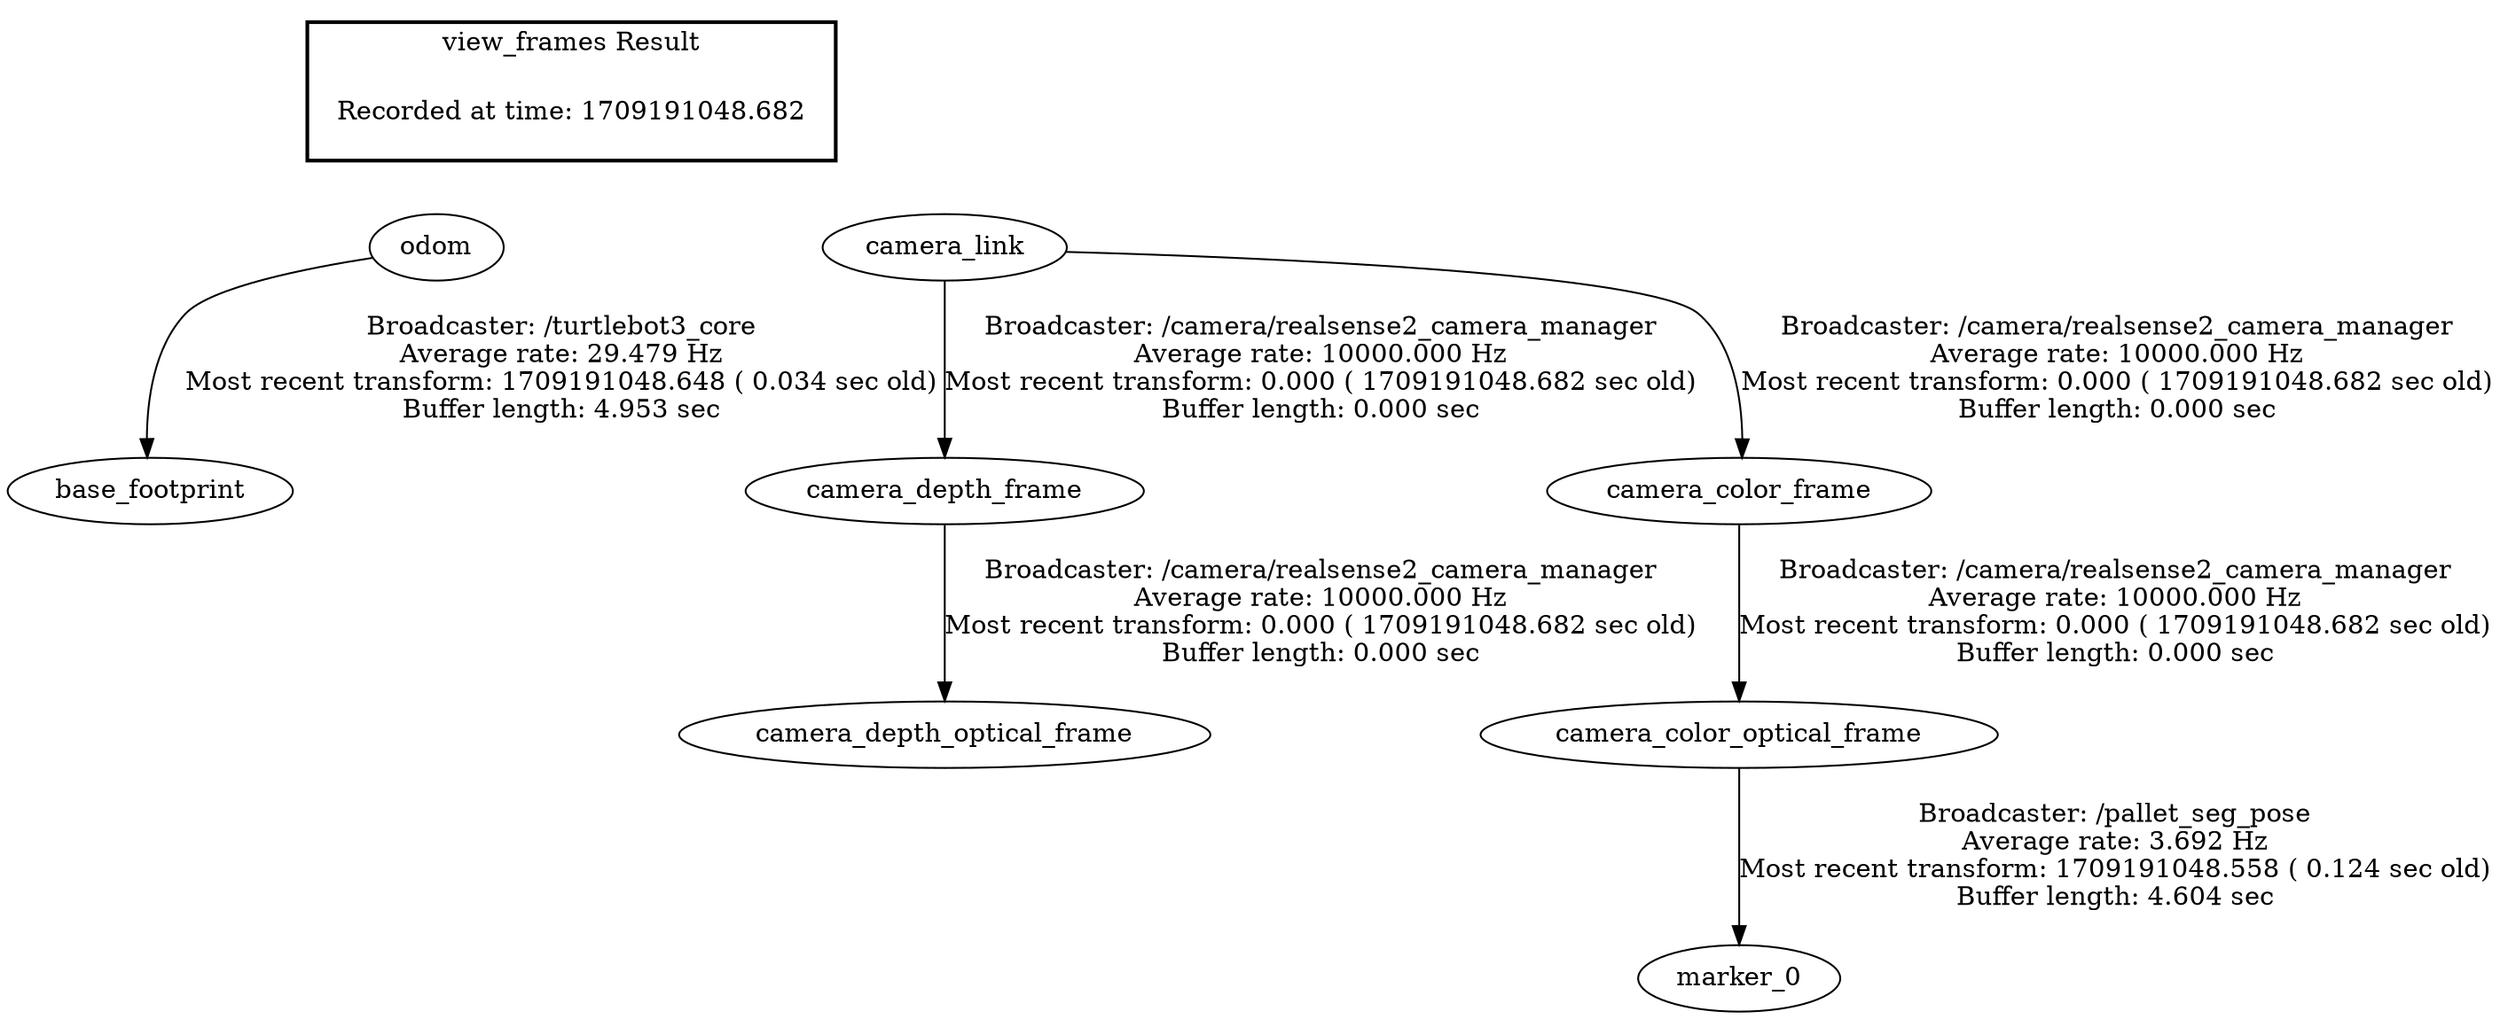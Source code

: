 digraph G {
"odom" -> "base_footprint"[label="Broadcaster: /turtlebot3_core\nAverage rate: 29.479 Hz\nMost recent transform: 1709191048.648 ( 0.034 sec old)\nBuffer length: 4.953 sec\n"];
"camera_link" -> "camera_depth_frame"[label="Broadcaster: /camera/realsense2_camera_manager\nAverage rate: 10000.000 Hz\nMost recent transform: 0.000 ( 1709191048.682 sec old)\nBuffer length: 0.000 sec\n"];
"camera_depth_frame" -> "camera_depth_optical_frame"[label="Broadcaster: /camera/realsense2_camera_manager\nAverage rate: 10000.000 Hz\nMost recent transform: 0.000 ( 1709191048.682 sec old)\nBuffer length: 0.000 sec\n"];
"camera_link" -> "camera_color_frame"[label="Broadcaster: /camera/realsense2_camera_manager\nAverage rate: 10000.000 Hz\nMost recent transform: 0.000 ( 1709191048.682 sec old)\nBuffer length: 0.000 sec\n"];
"camera_color_frame" -> "camera_color_optical_frame"[label="Broadcaster: /camera/realsense2_camera_manager\nAverage rate: 10000.000 Hz\nMost recent transform: 0.000 ( 1709191048.682 sec old)\nBuffer length: 0.000 sec\n"];
"camera_color_optical_frame" -> "marker_0"[label="Broadcaster: /pallet_seg_pose\nAverage rate: 3.692 Hz\nMost recent transform: 1709191048.558 ( 0.124 sec old)\nBuffer length: 4.604 sec\n"];
edge [style=invis];
 subgraph cluster_legend { style=bold; color=black; label ="view_frames Result";
"Recorded at time: 1709191048.682"[ shape=plaintext ] ;
 }->"odom";
edge [style=invis];
 subgraph cluster_legend { style=bold; color=black; label ="view_frames Result";
"Recorded at time: 1709191048.682"[ shape=plaintext ] ;
 }->"camera_link";
}